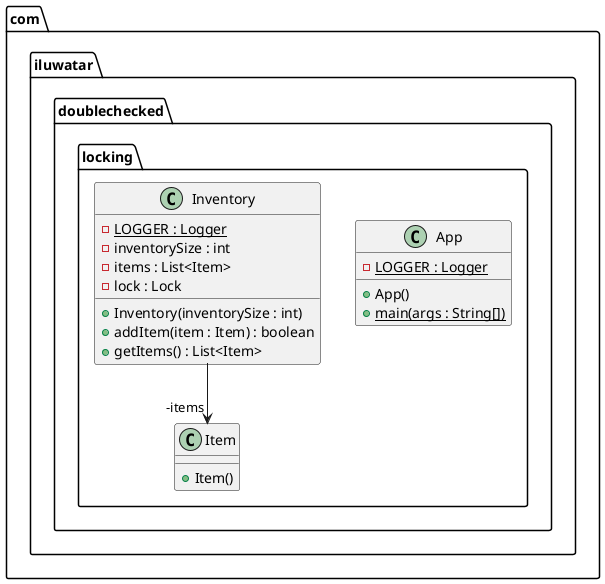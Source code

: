 @startuml
package com.iluwatar.doublechecked.locking {
  class App {
    - LOGGER : Logger {static}
    + App()
    + main(args : String[]) {static}
  }
  class Inventory {
    - LOGGER : Logger {static}
    - inventorySize : int
    - items : List<Item>
    - lock : Lock
    + Inventory(inventorySize : int)
    + addItem(item : Item) : boolean
    + getItems() : List<Item>
  }
  class Item {
    + Item()
  }
}
Inventory -->  "-items" Item
@enduml